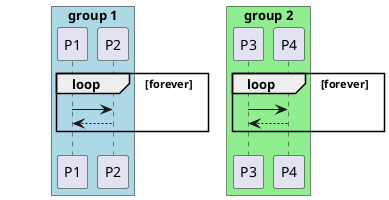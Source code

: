 {
  "sha1": "dni7g8y9s7dq8vndh5s9woauex5n4ua",
  "insertion": {
    "when": "2024-06-01T09:03:03.215Z",
    "url": "http://forum.plantuml.net/7827/devicons-and-font-awesome-library-in-%40salt",
    "user": "plantuml@gmail.com"
  }
}
@startuml
!pragma teoz true
skinparam BoxPadding 40

box "group 1" #lightblue
    Participant P1
    Participant P2
end box
' I would like to insert an horizontal minimu space constraint here
box "group 2" #lightgreen
    Participant P3
    Participant P4
end box

loop forever
    P1 -> P2
    P2 --> P1
end

& loop forever
    P3 -> P4
    P4 --> P3
end

@enduml
